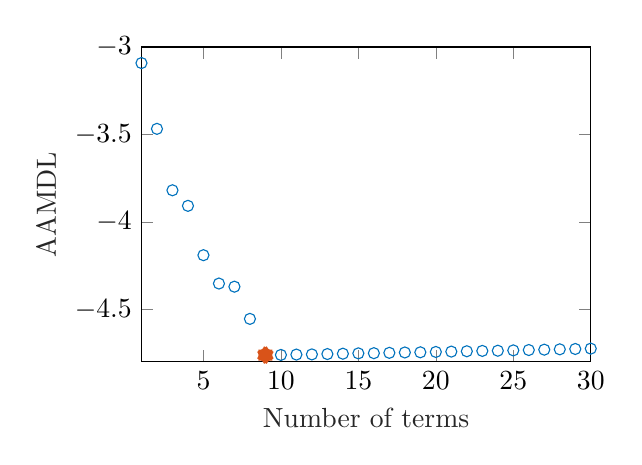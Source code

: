 % This file was created by matlab2tikz.
%
\definecolor{mycolor1}{rgb}{0.0,0.447,0.741}%
\definecolor{mycolor2}{rgb}{0.85,0.325,0.098}%
%
\begin{tikzpicture}

\begin{axis}[%
width=5.706cm,
height=4cm,
at={(0cm,0cm)},
scale only axis,
xmin=1,
xmax=30,
xlabel style={font=\color{white!15!black}},
xlabel={Number of terms},
ymin=-4.8,
ymax=-3,
ylabel style={font=\color{white!15!black}},
ylabel={AAMDL},
axis background/.style={fill=white}
]
\addplot [color=mycolor1, draw=none, mark=o, mark options={solid, mycolor1}, forget plot]
  table[row sep=crcr]{%
1	-3.092\\
2	-3.468\\
3	-3.819\\
4	-3.908\\
5	-4.19\\
6	-4.352\\
7	-4.37\\
8	-4.554\\
9	-4.761\\
10	-4.76\\
11	-4.758\\
12	-4.757\\
13	-4.755\\
14	-4.753\\
15	-4.751\\
16	-4.75\\
17	-4.748\\
18	-4.746\\
19	-4.745\\
20	-4.743\\
21	-4.741\\
22	-4.739\\
23	-4.737\\
24	-4.736\\
25	-4.734\\
26	-4.732\\
27	-4.73\\
28	-4.728\\
29	-4.726\\
30	-4.724\\
};
\addplot [color=mycolor2, line width=5.0pt, draw=none, mark=asterisk, mark options={solid, mycolor2}, forget plot]
  table[row sep=crcr]{%
9	-4.761\\
};
\end{axis}
\end{tikzpicture}%